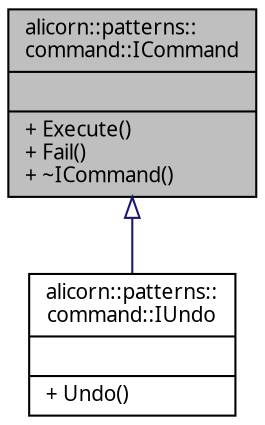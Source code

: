 digraph "alicorn::patterns::command::ICommand"
{
 // INTERACTIVE_SVG=YES
  edge [fontname="Verdana",fontsize="10",labelfontname="Verdana",labelfontsize="10"];
  node [fontname="Verdana",fontsize="10",shape=record];
  Node1 [label="{alicorn::patterns::\lcommand::ICommand\n||+ Execute()\l+ Fail()\l+ ~ICommand()\l}",height=0.2,width=0.4,color="black", fillcolor="grey75", style="filled", fontcolor="black"];
  Node1 -> Node2 [dir="back",color="midnightblue",fontsize="10",style="solid",arrowtail="onormal",fontname="Verdana"];
  Node2 [label="{alicorn::patterns::\lcommand::IUndo\n||+ Undo()\l}",height=0.2,width=0.4,color="black", fillcolor="white", style="filled",URL="$a00103.html",tooltip="Класс входит в Проект Patterns   Интерфейсный класс для команд, поддерживающих отмену последнего дейс..."];
}
